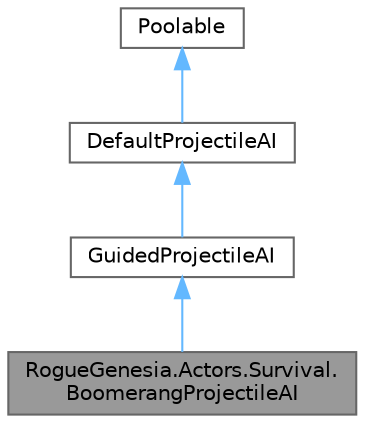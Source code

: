 digraph "RogueGenesia.Actors.Survival.BoomerangProjectileAI"
{
 // LATEX_PDF_SIZE
  bgcolor="transparent";
  edge [fontname=Helvetica,fontsize=10,labelfontname=Helvetica,labelfontsize=10];
  node [fontname=Helvetica,fontsize=10,shape=box,height=0.2,width=0.4];
  Node1 [label="RogueGenesia.Actors.Survival.\lBoomerangProjectileAI",height=0.2,width=0.4,color="gray40", fillcolor="grey60", style="filled", fontcolor="black",tooltip=" "];
  Node2 -> Node1 [dir="back",color="steelblue1",style="solid"];
  Node2 [label="GuidedProjectileAI",height=0.2,width=0.4,color="gray40", fillcolor="white", style="filled",URL="$class_rogue_genesia_1_1_actors_1_1_survival_1_1_guided_projectile_a_i.html",tooltip=" "];
  Node3 -> Node2 [dir="back",color="steelblue1",style="solid"];
  Node3 [label="DefaultProjectileAI",height=0.2,width=0.4,color="gray40", fillcolor="white", style="filled",URL="$class_rogue_genesia_1_1_actors_1_1_survival_1_1_default_projectile_a_i.html",tooltip=" "];
  Node4 -> Node3 [dir="back",color="steelblue1",style="solid"];
  Node4 [label="Poolable",height=0.2,width=0.4,color="gray40", fillcolor="white", style="filled",URL="$class_rogue_genesia_1_1_utils_1_1_poolable.html",tooltip=" "];
}
